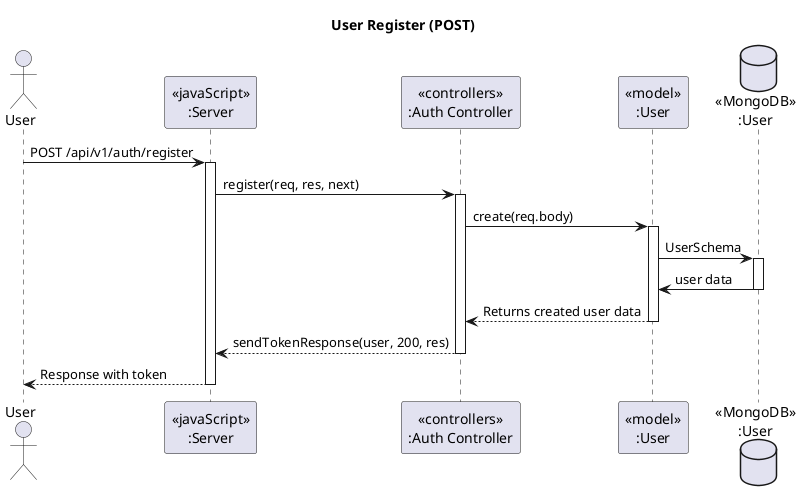 @startuml User Register Sequence Diagram  
title User Register (POST)
actor User
participant "<<javaScript>>\n:Server" as Server
participant "<<controllers>>\n:Auth Controller" as Auth
participant "<<model>>\n:User" as Model
database "<<MongoDB>>\n:User" as Database


User -> Server: POST /api/v1/auth/register
activate Server

Server -> Auth: register(req, res, next)
activate Auth

Auth -> Model: create(req.body)
activate Model

Model -> Database ++: UserSchema
Database -> Model --: user data


Model --> Auth: Returns created user data
deactivate Model

Auth --> Server: sendTokenResponse(user, 200, res)
deactivate Auth

Server --> User: Response with token
deactivate Server
@enduml